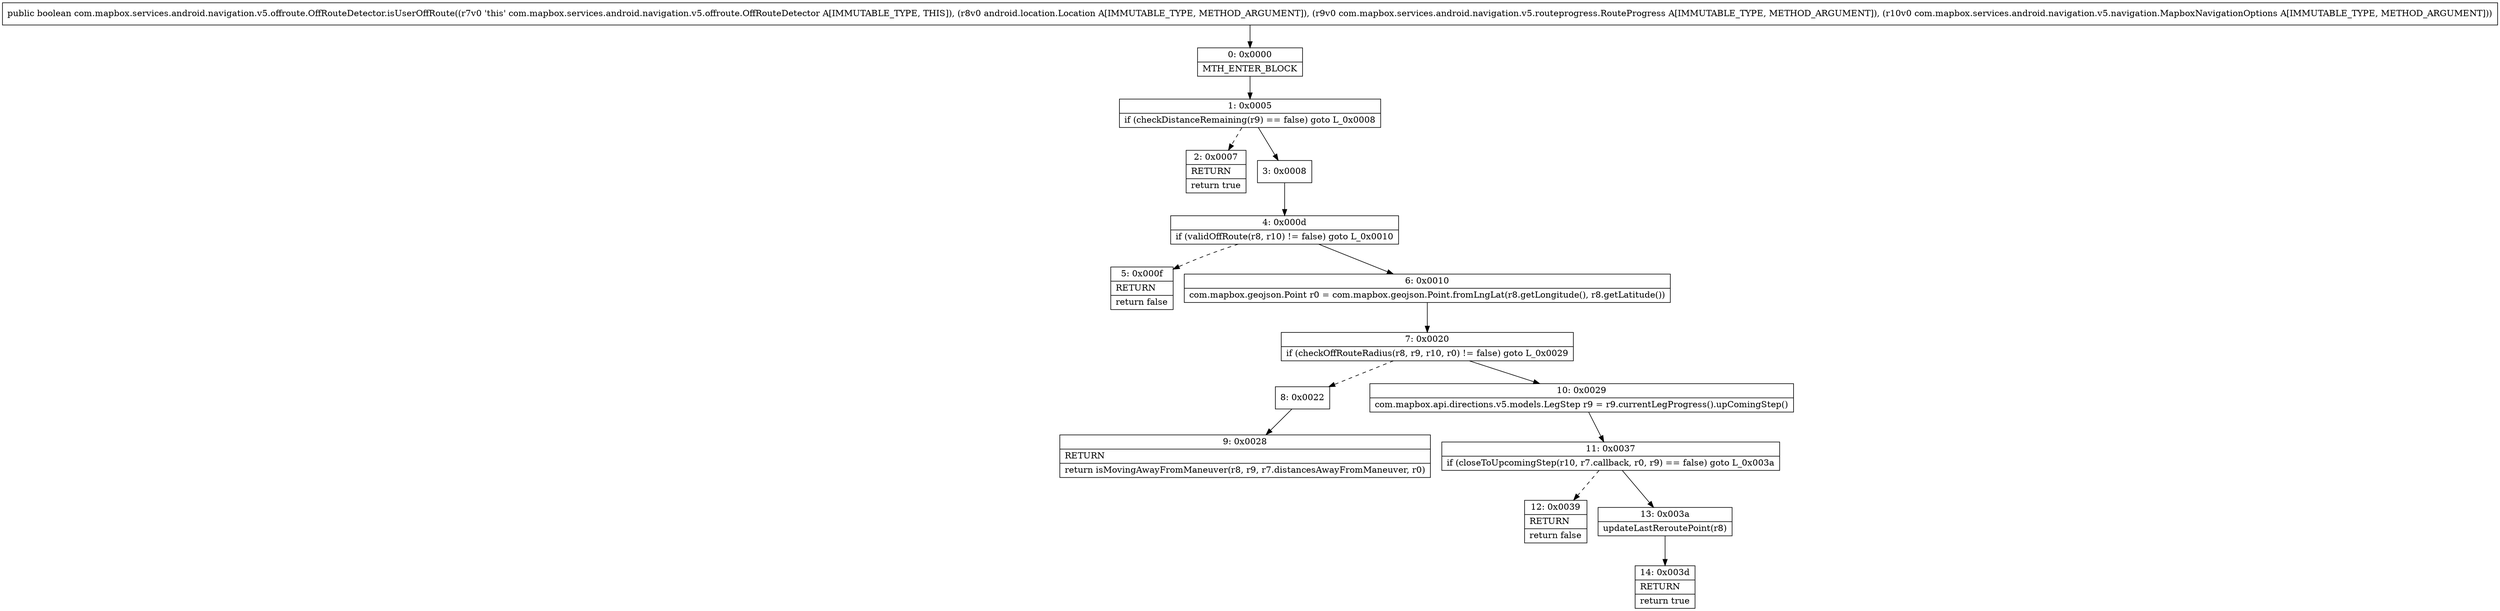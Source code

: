 digraph "CFG forcom.mapbox.services.android.navigation.v5.offroute.OffRouteDetector.isUserOffRoute(Landroid\/location\/Location;Lcom\/mapbox\/services\/android\/navigation\/v5\/routeprogress\/RouteProgress;Lcom\/mapbox\/services\/android\/navigation\/v5\/navigation\/MapboxNavigationOptions;)Z" {
Node_0 [shape=record,label="{0\:\ 0x0000|MTH_ENTER_BLOCK\l}"];
Node_1 [shape=record,label="{1\:\ 0x0005|if (checkDistanceRemaining(r9) == false) goto L_0x0008\l}"];
Node_2 [shape=record,label="{2\:\ 0x0007|RETURN\l|return true\l}"];
Node_3 [shape=record,label="{3\:\ 0x0008}"];
Node_4 [shape=record,label="{4\:\ 0x000d|if (validOffRoute(r8, r10) != false) goto L_0x0010\l}"];
Node_5 [shape=record,label="{5\:\ 0x000f|RETURN\l|return false\l}"];
Node_6 [shape=record,label="{6\:\ 0x0010|com.mapbox.geojson.Point r0 = com.mapbox.geojson.Point.fromLngLat(r8.getLongitude(), r8.getLatitude())\l}"];
Node_7 [shape=record,label="{7\:\ 0x0020|if (checkOffRouteRadius(r8, r9, r10, r0) != false) goto L_0x0029\l}"];
Node_8 [shape=record,label="{8\:\ 0x0022}"];
Node_9 [shape=record,label="{9\:\ 0x0028|RETURN\l|return isMovingAwayFromManeuver(r8, r9, r7.distancesAwayFromManeuver, r0)\l}"];
Node_10 [shape=record,label="{10\:\ 0x0029|com.mapbox.api.directions.v5.models.LegStep r9 = r9.currentLegProgress().upComingStep()\l}"];
Node_11 [shape=record,label="{11\:\ 0x0037|if (closeToUpcomingStep(r10, r7.callback, r0, r9) == false) goto L_0x003a\l}"];
Node_12 [shape=record,label="{12\:\ 0x0039|RETURN\l|return false\l}"];
Node_13 [shape=record,label="{13\:\ 0x003a|updateLastReroutePoint(r8)\l}"];
Node_14 [shape=record,label="{14\:\ 0x003d|RETURN\l|return true\l}"];
MethodNode[shape=record,label="{public boolean com.mapbox.services.android.navigation.v5.offroute.OffRouteDetector.isUserOffRoute((r7v0 'this' com.mapbox.services.android.navigation.v5.offroute.OffRouteDetector A[IMMUTABLE_TYPE, THIS]), (r8v0 android.location.Location A[IMMUTABLE_TYPE, METHOD_ARGUMENT]), (r9v0 com.mapbox.services.android.navigation.v5.routeprogress.RouteProgress A[IMMUTABLE_TYPE, METHOD_ARGUMENT]), (r10v0 com.mapbox.services.android.navigation.v5.navigation.MapboxNavigationOptions A[IMMUTABLE_TYPE, METHOD_ARGUMENT])) }"];
MethodNode -> Node_0;
Node_0 -> Node_1;
Node_1 -> Node_2[style=dashed];
Node_1 -> Node_3;
Node_3 -> Node_4;
Node_4 -> Node_5[style=dashed];
Node_4 -> Node_6;
Node_6 -> Node_7;
Node_7 -> Node_8[style=dashed];
Node_7 -> Node_10;
Node_8 -> Node_9;
Node_10 -> Node_11;
Node_11 -> Node_12[style=dashed];
Node_11 -> Node_13;
Node_13 -> Node_14;
}

